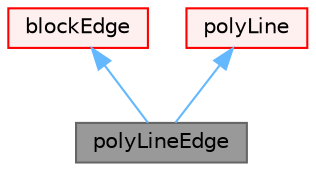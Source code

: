 digraph "polyLineEdge"
{
 // LATEX_PDF_SIZE
  bgcolor="transparent";
  edge [fontname=Helvetica,fontsize=10,labelfontname=Helvetica,labelfontsize=10];
  node [fontname=Helvetica,fontsize=10,shape=box,height=0.2,width=0.4];
  Node1 [id="Node000001",label="polyLineEdge",height=0.2,width=0.4,color="gray40", fillcolor="grey60", style="filled", fontcolor="black",tooltip="A blockEdge defined in terms of a series of straight line segments."];
  Node2 -> Node1 [id="edge1_Node000001_Node000002",dir="back",color="steelblue1",style="solid",tooltip=" "];
  Node2 [id="Node000002",label="blockEdge",height=0.2,width=0.4,color="red", fillcolor="#FFF0F0", style="filled",URL="$classFoam_1_1blockEdge.html",tooltip="Define a curved edge that is parameterized for 0<lambda<1 between the start/end points."];
  Node10 -> Node1 [id="edge2_Node000001_Node000010",dir="back",color="steelblue1",style="solid",tooltip=" "];
  Node10 [id="Node000010",label="polyLine",height=0.2,width=0.4,color="red", fillcolor="#FFF0F0", style="filled",URL="$classFoam_1_1polyLine.html",tooltip="A series of straight line segments, which can also be interpreted as a series of control points for s..."];
}
